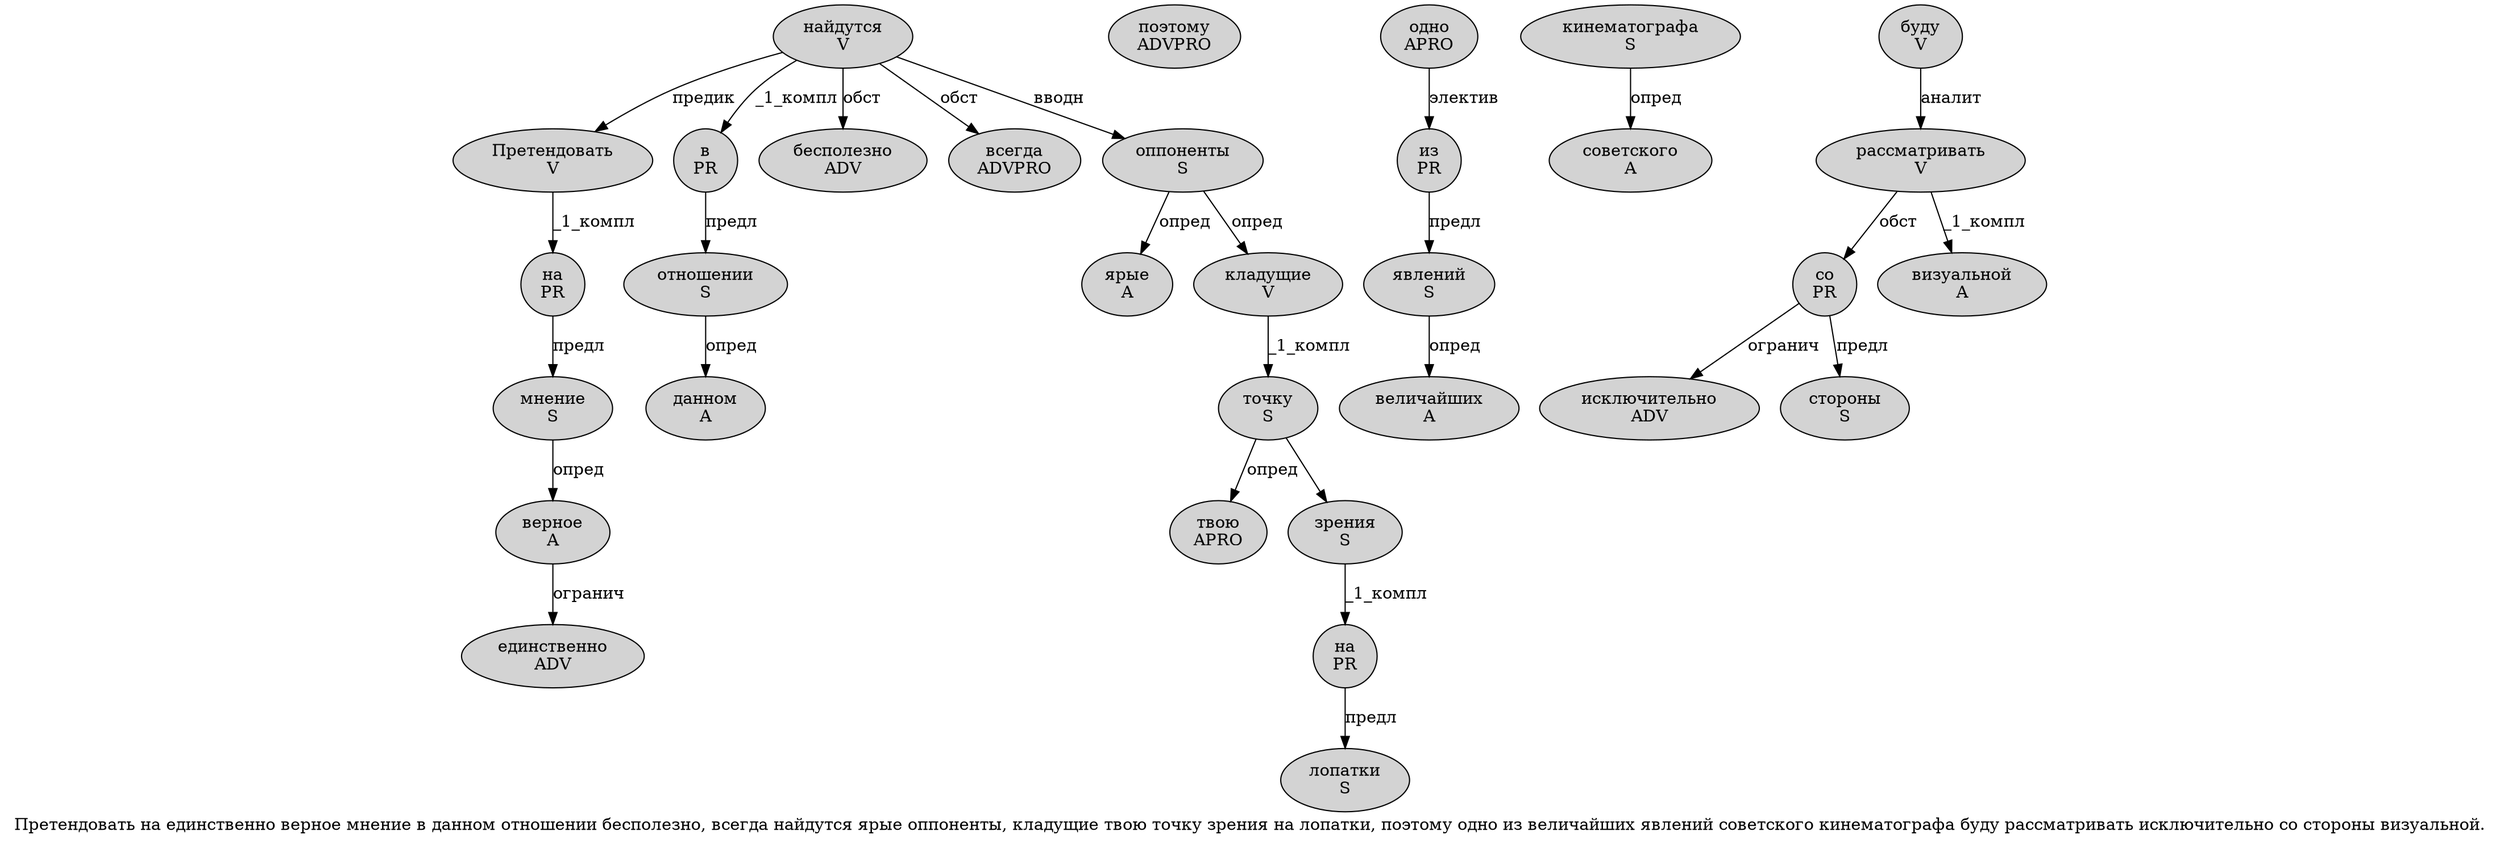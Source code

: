 digraph SENTENCE_2224 {
	graph [label="Претендовать на единственно верное мнение в данном отношении бесполезно, всегда найдутся ярые оппоненты, кладущие твою точку зрения на лопатки, поэтому одно из величайших явлений советского кинематографа буду рассматривать исключительно со стороны визуальной."]
	node [style=filled]
		0 [label="Претендовать
V" color="" fillcolor=lightgray penwidth=1 shape=ellipse]
		1 [label="на
PR" color="" fillcolor=lightgray penwidth=1 shape=ellipse]
		2 [label="единственно
ADV" color="" fillcolor=lightgray penwidth=1 shape=ellipse]
		3 [label="верное
A" color="" fillcolor=lightgray penwidth=1 shape=ellipse]
		4 [label="мнение
S" color="" fillcolor=lightgray penwidth=1 shape=ellipse]
		5 [label="в
PR" color="" fillcolor=lightgray penwidth=1 shape=ellipse]
		6 [label="данном
A" color="" fillcolor=lightgray penwidth=1 shape=ellipse]
		7 [label="отношении
S" color="" fillcolor=lightgray penwidth=1 shape=ellipse]
		8 [label="бесполезно
ADV" color="" fillcolor=lightgray penwidth=1 shape=ellipse]
		10 [label="всегда
ADVPRO" color="" fillcolor=lightgray penwidth=1 shape=ellipse]
		11 [label="найдутся
V" color="" fillcolor=lightgray penwidth=1 shape=ellipse]
		12 [label="ярые
A" color="" fillcolor=lightgray penwidth=1 shape=ellipse]
		13 [label="оппоненты
S" color="" fillcolor=lightgray penwidth=1 shape=ellipse]
		15 [label="кладущие
V" color="" fillcolor=lightgray penwidth=1 shape=ellipse]
		16 [label="твою
APRO" color="" fillcolor=lightgray penwidth=1 shape=ellipse]
		17 [label="точку
S" color="" fillcolor=lightgray penwidth=1 shape=ellipse]
		18 [label="зрения
S" color="" fillcolor=lightgray penwidth=1 shape=ellipse]
		19 [label="на
PR" color="" fillcolor=lightgray penwidth=1 shape=ellipse]
		20 [label="лопатки
S" color="" fillcolor=lightgray penwidth=1 shape=ellipse]
		22 [label="поэтому
ADVPRO" color="" fillcolor=lightgray penwidth=1 shape=ellipse]
		23 [label="одно
APRO" color="" fillcolor=lightgray penwidth=1 shape=ellipse]
		24 [label="из
PR" color="" fillcolor=lightgray penwidth=1 shape=ellipse]
		25 [label="величайших
A" color="" fillcolor=lightgray penwidth=1 shape=ellipse]
		26 [label="явлений
S" color="" fillcolor=lightgray penwidth=1 shape=ellipse]
		27 [label="советского
A" color="" fillcolor=lightgray penwidth=1 shape=ellipse]
		28 [label="кинематографа
S" color="" fillcolor=lightgray penwidth=1 shape=ellipse]
		29 [label="буду
V" color="" fillcolor=lightgray penwidth=1 shape=ellipse]
		30 [label="рассматривать
V" color="" fillcolor=lightgray penwidth=1 shape=ellipse]
		31 [label="исключительно
ADV" color="" fillcolor=lightgray penwidth=1 shape=ellipse]
		32 [label="со
PR" color="" fillcolor=lightgray penwidth=1 shape=ellipse]
		33 [label="стороны
S" color="" fillcolor=lightgray penwidth=1 shape=ellipse]
		34 [label="визуальной
A" color="" fillcolor=lightgray penwidth=1 shape=ellipse]
			13 -> 12 [label="опред"]
			13 -> 15 [label="опред"]
			32 -> 31 [label="огранич"]
			32 -> 33 [label="предл"]
			4 -> 3 [label="опред"]
			1 -> 4 [label="предл"]
			18 -> 19 [label="_1_компл"]
			3 -> 2 [label="огранич"]
			17 -> 16 [label="опред"]
			17 -> 18
			19 -> 20 [label="предл"]
			0 -> 1 [label="_1_компл"]
			24 -> 26 [label="предл"]
			5 -> 7 [label="предл"]
			30 -> 32 [label="обст"]
			30 -> 34 [label="_1_компл"]
			23 -> 24 [label="электив"]
			11 -> 0 [label="предик"]
			11 -> 5 [label="_1_компл"]
			11 -> 8 [label="обст"]
			11 -> 10 [label="обст"]
			11 -> 13 [label="вводн"]
			28 -> 27 [label="опред"]
			15 -> 17 [label="_1_компл"]
			26 -> 25 [label="опред"]
			29 -> 30 [label="аналит"]
			7 -> 6 [label="опред"]
}